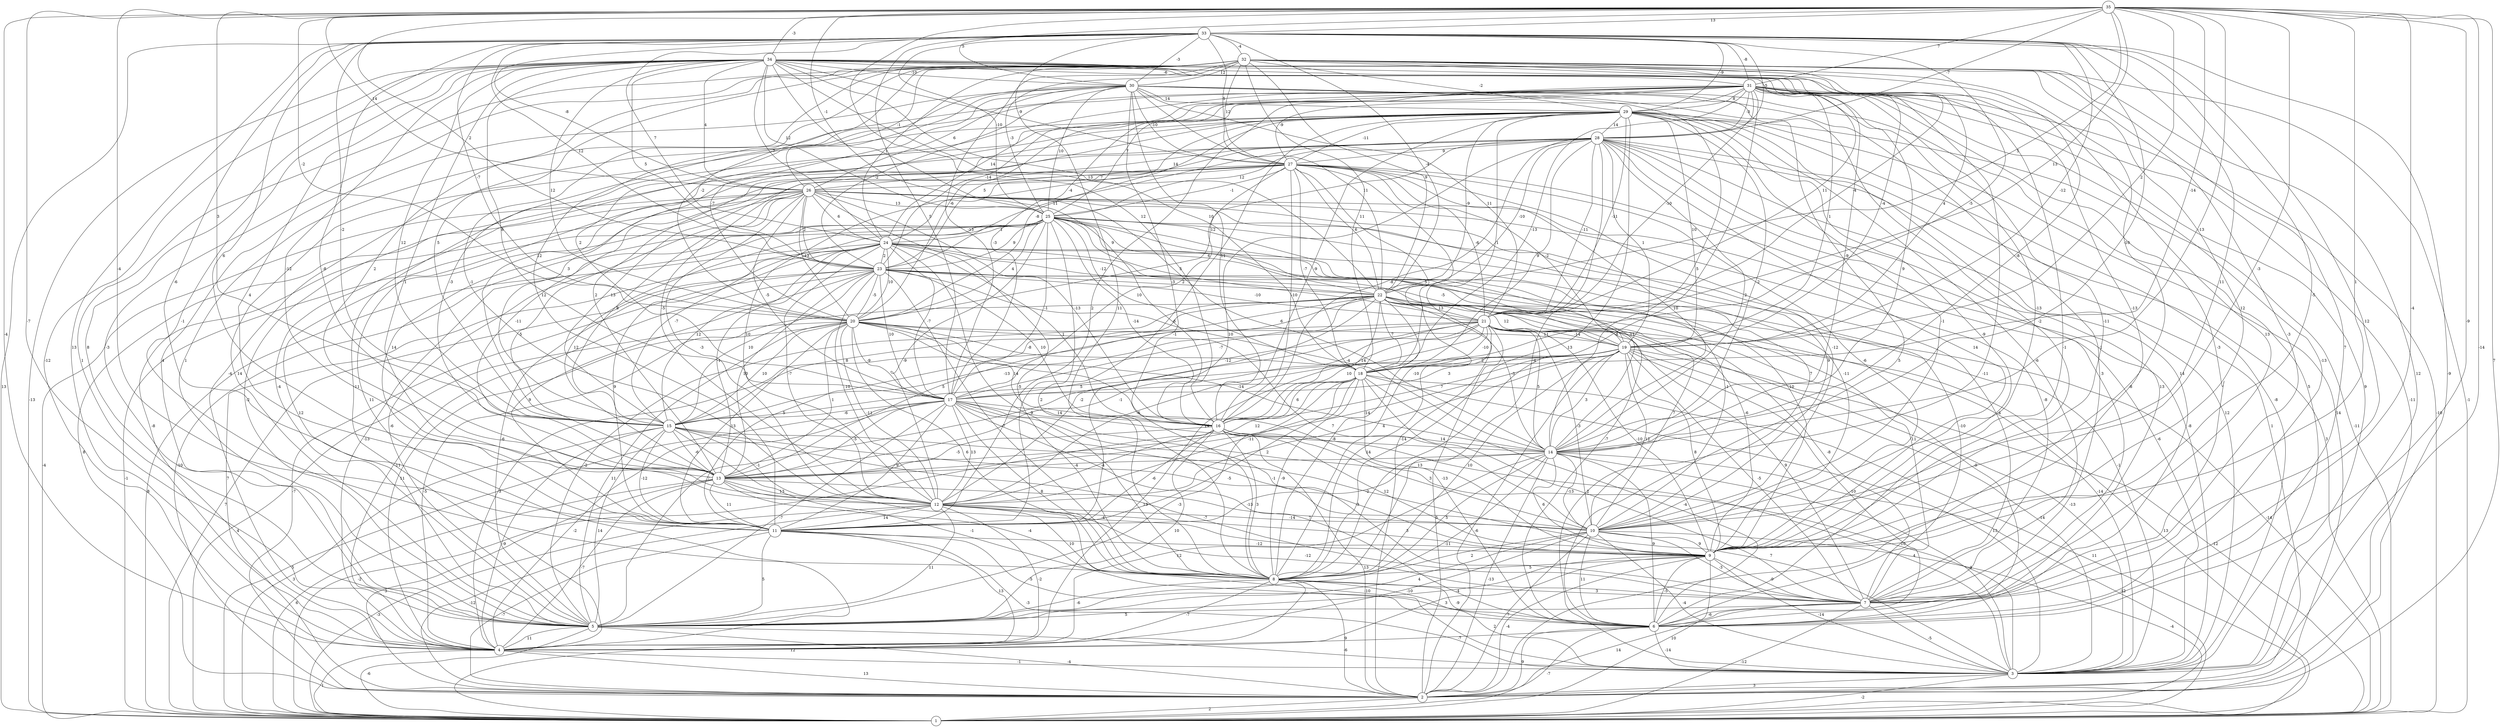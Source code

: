 graph { 
	 fontname="Helvetica,Arial,sans-serif" 
	 node [shape = circle]; 
	 35 -- 2 [label = "7"];
	 35 -- 3 [label = "-14"];
	 35 -- 4 [label = "-4"];
	 35 -- 5 [label = "-7"];
	 35 -- 6 [label = "-9"];
	 35 -- 7 [label = "-4"];
	 35 -- 9 [label = "1"];
	 35 -- 10 [label = "-3"];
	 35 -- 11 [label = "-4"];
	 35 -- 14 [label = "-13"];
	 35 -- 15 [label = "3"];
	 35 -- 16 [label = "12"];
	 35 -- 18 [label = "-14"];
	 35 -- 19 [label = "2"];
	 35 -- 20 [label = "-2"];
	 35 -- 21 [label = "13"];
	 35 -- 22 [label = "5"];
	 35 -- 23 [label = "2"];
	 35 -- 25 [label = "-1"];
	 35 -- 26 [label = "14"];
	 35 -- 28 [label = "-7"];
	 35 -- 30 [label = "5"];
	 35 -- 31 [label = "7"];
	 35 -- 33 [label = "13"];
	 35 -- 34 [label = "-3"];
	 34 -- 1 [label = "-13"];
	 34 -- 3 [label = "-11"];
	 34 -- 4 [label = "-12"];
	 34 -- 5 [label = "8"];
	 34 -- 6 [label = "-1"];
	 34 -- 7 [label = "13"];
	 34 -- 8 [label = "-1"];
	 34 -- 9 [label = "-13"];
	 34 -- 11 [label = "4"];
	 34 -- 12 [label = "1"];
	 34 -- 13 [label = "-12"];
	 34 -- 14 [label = "-9"];
	 34 -- 15 [label = "12"];
	 34 -- 16 [label = "9"];
	 34 -- 17 [label = "8"];
	 34 -- 18 [label = "10"];
	 34 -- 19 [label = "-4"];
	 34 -- 20 [label = "12"];
	 34 -- 21 [label = "11"];
	 34 -- 22 [label = "13"];
	 34 -- 23 [label = "5"];
	 34 -- 24 [label = "-7"];
	 34 -- 25 [label = "12"];
	 34 -- 26 [label = "4"];
	 34 -- 27 [label = "-9"];
	 34 -- 30 [label = "-10"];
	 34 -- 31 [label = "-6"];
	 33 -- 1 [label = "13"];
	 33 -- 2 [label = "-9"];
	 33 -- 4 [label = "13"];
	 33 -- 7 [label = "12"];
	 33 -- 8 [label = "11"];
	 33 -- 9 [label = "-5"];
	 33 -- 10 [label = "11"];
	 33 -- 11 [label = "-6"];
	 33 -- 12 [label = "-8"];
	 33 -- 13 [label = "6"];
	 33 -- 14 [label = "-10"];
	 33 -- 15 [label = "-2"];
	 33 -- 17 [label = "5"];
	 33 -- 18 [label = "-5"];
	 33 -- 19 [label = "-12"];
	 33 -- 20 [label = "-7"];
	 33 -- 22 [label = "-4"];
	 33 -- 23 [label = "12"];
	 33 -- 24 [label = "7"];
	 33 -- 25 [label = "-10"];
	 33 -- 26 [label = "-8"];
	 33 -- 27 [label = "5"];
	 33 -- 28 [label = "-5"];
	 33 -- 29 [label = "-9"];
	 33 -- 30 [label = "-3"];
	 33 -- 31 [label = "-8"];
	 33 -- 32 [label = "-4"];
	 32 -- 1 [label = "-1"];
	 32 -- 2 [label = "-8"];
	 32 -- 3 [label = "12"];
	 32 -- 4 [label = "1"];
	 32 -- 5 [label = "-3"];
	 32 -- 6 [label = "7"];
	 32 -- 7 [label = "-3"];
	 32 -- 9 [label = "12"];
	 32 -- 11 [label = "12"];
	 32 -- 12 [label = "-1"];
	 32 -- 13 [label = "2"];
	 32 -- 14 [label = "-8"];
	 32 -- 15 [label = "5"];
	 32 -- 17 [label = "-13"];
	 32 -- 18 [label = "11"];
	 32 -- 19 [label = "4"];
	 32 -- 20 [label = "-2"];
	 32 -- 21 [label = "-4"];
	 32 -- 22 [label = "9"];
	 32 -- 24 [label = "1"];
	 32 -- 25 [label = "-3"];
	 32 -- 26 [label = "-1"];
	 32 -- 27 [label = "12"];
	 32 -- 29 [label = "-2"];
	 32 -- 30 [label = "12"];
	 31 -- 1 [label = "-10"];
	 31 -- 2 [label = "-11"];
	 31 -- 3 [label = "9"];
	 31 -- 4 [label = "-4"];
	 31 -- 5 [label = "1"];
	 31 -- 6 [label = "-13"];
	 31 -- 7 [label = "-3"];
	 31 -- 8 [label = "8"];
	 31 -- 9 [label = "-11"];
	 31 -- 10 [label = "-13"];
	 31 -- 11 [label = "2"];
	 31 -- 14 [label = "9"];
	 31 -- 15 [label = "12"];
	 31 -- 17 [label = "-3"];
	 31 -- 18 [label = "-13"];
	 31 -- 19 [label = "1"];
	 31 -- 20 [label = "-6"];
	 31 -- 21 [label = "-10"];
	 31 -- 23 [label = "-14"];
	 31 -- 24 [label = "14"];
	 31 -- 25 [label = "7"];
	 31 -- 27 [label = "-9"];
	 31 -- 28 [label = "-3"];
	 31 -- 29 [label = "8"];
	 30 -- 3 [label = "5"];
	 30 -- 5 [label = "4"];
	 30 -- 6 [label = "5"];
	 30 -- 7 [label = "-1"];
	 30 -- 8 [label = "-1"];
	 30 -- 9 [label = "-2"];
	 30 -- 13 [label = "-3"];
	 30 -- 14 [label = "5"];
	 30 -- 16 [label = "11"];
	 30 -- 17 [label = "2"];
	 30 -- 20 [label = "-7"];
	 30 -- 21 [label = "11"];
	 30 -- 22 [label = "11"];
	 30 -- 23 [label = "-2"];
	 30 -- 25 [label = "10"];
	 30 -- 26 [label = "6"];
	 30 -- 27 [label = "-10"];
	 30 -- 29 [label = "14"];
	 29 -- 1 [label = "-11"];
	 29 -- 2 [label = "14"];
	 29 -- 3 [label = "-8"];
	 29 -- 4 [label = "-11"];
	 29 -- 5 [label = "14"];
	 29 -- 6 [label = "14"];
	 29 -- 7 [label = "-6"];
	 29 -- 8 [label = "13"];
	 29 -- 9 [label = "-9"];
	 29 -- 10 [label = "-1"];
	 29 -- 11 [label = "-6"];
	 29 -- 12 [label = "-5"];
	 29 -- 13 [label = "2"];
	 29 -- 14 [label = "-2"];
	 29 -- 15 [label = "3"];
	 29 -- 16 [label = "-9"];
	 29 -- 18 [label = "1"];
	 29 -- 19 [label = "10"];
	 29 -- 20 [label = "-8"];
	 29 -- 21 [label = "-11"];
	 29 -- 22 [label = "-9"];
	 29 -- 23 [label = "5"];
	 29 -- 27 [label = "-11"];
	 29 -- 28 [label = "14"];
	 28 -- 1 [label = "3"];
	 28 -- 2 [label = "1"];
	 28 -- 3 [label = "12"];
	 28 -- 4 [label = "11"];
	 28 -- 5 [label = "-4"];
	 28 -- 6 [label = "13"];
	 28 -- 7 [label = "3"];
	 28 -- 8 [label = "-4"];
	 28 -- 9 [label = "14"];
	 28 -- 11 [label = "10"];
	 28 -- 14 [label = "2"];
	 28 -- 16 [label = "-8"];
	 28 -- 18 [label = "9"];
	 28 -- 19 [label = "1"];
	 28 -- 20 [label = "12"];
	 28 -- 21 [label = "-11"];
	 28 -- 22 [label = "-10"];
	 28 -- 23 [label = "11"];
	 28 -- 24 [label = "-4"];
	 28 -- 25 [label = "12"];
	 28 -- 26 [label = "14"];
	 28 -- 27 [label = "9"];
	 27 -- 2 [label = "-14"];
	 27 -- 3 [label = "-8"];
	 27 -- 5 [label = "-2"];
	 27 -- 8 [label = "-10"];
	 27 -- 9 [label = "-6"];
	 27 -- 10 [label = "-12"];
	 27 -- 11 [label = "14"];
	 27 -- 12 [label = "10"];
	 27 -- 13 [label = "-11"];
	 27 -- 14 [label = "10"];
	 27 -- 15 [label = "13"];
	 27 -- 16 [label = "-10"];
	 27 -- 17 [label = "2"];
	 27 -- 18 [label = "-7"];
	 27 -- 19 [label = "-2"];
	 27 -- 21 [label = "-6"];
	 27 -- 22 [label = "6"];
	 27 -- 25 [label = "-1"];
	 27 -- 26 [label = "7"];
	 26 -- 1 [label = "-4"];
	 26 -- 2 [label = "8"];
	 26 -- 3 [label = "-6"];
	 26 -- 4 [label = "-8"];
	 26 -- 5 [label = "12"];
	 26 -- 7 [label = "-8"];
	 26 -- 8 [label = "-5"];
	 26 -- 9 [label = "-11"];
	 26 -- 10 [label = "9"];
	 26 -- 12 [label = "-3"];
	 26 -- 13 [label = "-5"];
	 26 -- 14 [label = "6"];
	 26 -- 15 [label = "8"];
	 26 -- 16 [label = "-13"];
	 26 -- 17 [label = "-5"];
	 26 -- 20 [label = "-13"];
	 26 -- 23 [label = "2"];
	 26 -- 24 [label = "6"];
	 26 -- 25 [label = "13"];
	 25 -- 1 [label = "-1"];
	 25 -- 2 [label = "-10"];
	 25 -- 4 [label = "-13"];
	 25 -- 5 [label = "-6"];
	 25 -- 6 [label = "-10"];
	 25 -- 7 [label = "-4"];
	 25 -- 8 [label = "2"];
	 25 -- 9 [label = "10"];
	 25 -- 10 [label = "7"];
	 25 -- 12 [label = "-9"];
	 25 -- 13 [label = "12"];
	 25 -- 14 [label = "11"];
	 25 -- 15 [label = "-7"];
	 25 -- 16 [label = "-14"];
	 25 -- 17 [label = "-1"];
	 25 -- 18 [label = "10"];
	 25 -- 19 [label = "5"];
	 25 -- 20 [label = "4"];
	 25 -- 21 [label = "5"];
	 25 -- 22 [label = "6"];
	 25 -- 23 [label = "9"];
	 25 -- 24 [label = "1"];
	 24 -- 1 [label = "8"];
	 24 -- 2 [label = "7"];
	 24 -- 3 [label = "-1"];
	 24 -- 5 [label = "-6"];
	 24 -- 6 [label = "-7"];
	 24 -- 8 [label = "9"];
	 24 -- 10 [label = "-1"];
	 24 -- 11 [label = "9"];
	 24 -- 12 [label = "-7"];
	 24 -- 13 [label = "-1"];
	 24 -- 15 [label = "12"];
	 24 -- 16 [label = "1"];
	 24 -- 17 [label = "-7"];
	 24 -- 19 [label = "-5"];
	 24 -- 20 [label = "10"];
	 24 -- 22 [label = "-12"];
	 24 -- 23 [label = "2"];
	 23 -- 1 [label = "7"];
	 23 -- 2 [label = "-7"];
	 23 -- 4 [label = "-11"];
	 23 -- 7 [label = "11"];
	 23 -- 8 [label = "-7"];
	 23 -- 9 [label = "-6"];
	 23 -- 11 [label = "9"];
	 23 -- 12 [label = "-10"];
	 23 -- 13 [label = "10"];
	 23 -- 14 [label = "-4"];
	 23 -- 15 [label = "10"];
	 23 -- 16 [label = "10"];
	 23 -- 17 [label = "10"];
	 23 -- 20 [label = "-5"];
	 23 -- 21 [label = "-10"];
	 23 -- 22 [label = "-3"];
	 22 -- 1 [label = "-14"];
	 22 -- 3 [label = "-14"];
	 22 -- 4 [label = "11"];
	 22 -- 5 [label = "-2"];
	 22 -- 6 [label = "-9"];
	 22 -- 7 [label = "-8"];
	 22 -- 8 [label = "-8"];
	 22 -- 10 [label = "7"];
	 22 -- 11 [label = "5"];
	 22 -- 12 [label = "-2"];
	 22 -- 13 [label = "5"];
	 22 -- 14 [label = "-3"];
	 22 -- 15 [label = "8"];
	 22 -- 16 [label = "14"];
	 22 -- 17 [label = "-7"];
	 22 -- 18 [label = "7"];
	 22 -- 19 [label = "12"];
	 22 -- 21 [label = "13"];
	 21 -- 1 [label = "13"];
	 21 -- 2 [label = "5"];
	 21 -- 3 [label = "-13"];
	 21 -- 4 [label = "3"];
	 21 -- 5 [label = "7"];
	 21 -- 7 [label = "9"];
	 21 -- 8 [label = "14"];
	 21 -- 9 [label = "-10"];
	 21 -- 10 [label = "-3"];
	 21 -- 12 [label = "-6"];
	 21 -- 13 [label = "-1"];
	 21 -- 14 [label = "5"];
	 21 -- 15 [label = "-13"];
	 21 -- 16 [label = "10"];
	 21 -- 17 [label = "-12"];
	 21 -- 18 [label = "-10"];
	 21 -- 19 [label = "-14"];
	 20 -- 1 [label = "4"];
	 20 -- 4 [label = "-5"];
	 20 -- 5 [label = "11"];
	 20 -- 6 [label = "-13"];
	 20 -- 8 [label = "6"];
	 20 -- 10 [label = "7"];
	 20 -- 11 [label = "-13"];
	 20 -- 12 [label = "-11"];
	 20 -- 13 [label = "1"];
	 20 -- 14 [label = "-14"];
	 20 -- 15 [label = "10"];
	 20 -- 16 [label = "14"];
	 20 -- 17 [label = "-9"];
	 20 -- 18 [label = "-8"];
	 20 -- 19 [label = "11"];
	 19 -- 1 [label = "-12"];
	 19 -- 2 [label = "-6"];
	 19 -- 3 [label = "-14"];
	 19 -- 4 [label = "13"];
	 19 -- 6 [label = "-10"];
	 19 -- 7 [label = "-5"];
	 19 -- 8 [label = "10"];
	 19 -- 9 [label = "8"];
	 19 -- 10 [label = "12"];
	 19 -- 12 [label = "4"];
	 19 -- 13 [label = "-14"];
	 19 -- 14 [label = "3"];
	 19 -- 15 [label = "5"];
	 19 -- 16 [label = "7"];
	 19 -- 17 [label = "3"];
	 19 -- 18 [label = "2"];
	 18 -- 1 [label = "11"];
	 18 -- 3 [label = "13"];
	 18 -- 5 [label = "-3"];
	 18 -- 6 [label = "-4"];
	 18 -- 7 [label = "2"];
	 18 -- 8 [label = "-9"];
	 18 -- 9 [label = "13"];
	 18 -- 11 [label = "2"];
	 18 -- 12 [label = "-11"];
	 18 -- 13 [label = "12"];
	 18 -- 16 [label = "6"];
	 18 -- 17 [label = "7"];
	 17 -- 1 [label = "5"];
	 17 -- 3 [label = "-10"];
	 17 -- 4 [label = "-2"];
	 17 -- 5 [label = "-7"];
	 17 -- 6 [label = "7"];
	 17 -- 7 [label = "-3"];
	 17 -- 8 [label = "8"];
	 17 -- 9 [label = "-1"];
	 17 -- 11 [label = "9"];
	 17 -- 12 [label = "13"];
	 17 -- 13 [label = "-5"];
	 17 -- 14 [label = "14"];
	 17 -- 15 [label = "-6"];
	 17 -- 16 [label = "14"];
	 16 -- 1 [label = "-2"];
	 16 -- 2 [label = "13"];
	 16 -- 3 [label = "4"];
	 16 -- 5 [label = "10"];
	 16 -- 8 [label = "3"];
	 16 -- 9 [label = "12"];
	 16 -- 10 [label = "3"];
	 16 -- 11 [label = "-6"];
	 16 -- 12 [label = "-4"];
	 16 -- 13 [label = "-5"];
	 16 -- 14 [label = "14"];
	 15 -- 1 [label = "3"];
	 15 -- 3 [label = "7"];
	 15 -- 4 [label = "-9"];
	 15 -- 5 [label = "14"];
	 15 -- 6 [label = "-1"];
	 15 -- 7 [label = "-7"];
	 15 -- 10 [label = "-5"];
	 15 -- 11 [label = "-12"];
	 15 -- 12 [label = "-1"];
	 15 -- 13 [label = "-6"];
	 14 -- 1 [label = "-12"];
	 14 -- 2 [label = "-13"];
	 14 -- 3 [label = "-4"];
	 14 -- 4 [label = "12"];
	 14 -- 5 [label = "-11"];
	 14 -- 6 [label = "9"];
	 14 -- 8 [label = "5"];
	 14 -- 9 [label = "6"];
	 14 -- 10 [label = "-13"];
	 14 -- 11 [label = "-2"];
	 14 -- 13 [label = "-4"];
	 13 -- 1 [label = "6"];
	 13 -- 2 [label = "3"];
	 13 -- 4 [label = "-7"];
	 13 -- 8 [label = "-4"];
	 13 -- 9 [label = "-4"];
	 13 -- 10 [label = "-13"];
	 13 -- 11 [label = "11"];
	 13 -- 12 [label = "13"];
	 12 -- 1 [label = "-3"];
	 12 -- 2 [label = "-12"];
	 12 -- 3 [label = "-10"];
	 12 -- 4 [label = "-2"];
	 12 -- 5 [label = "11"];
	 12 -- 7 [label = "-12"];
	 12 -- 8 [label = "10"];
	 12 -- 9 [label = "3"];
	 12 -- 10 [label = "-14"];
	 12 -- 11 [label = "14"];
	 11 -- 2 [label = "-7"];
	 11 -- 3 [label = "-3"];
	 11 -- 4 [label = "13"];
	 11 -- 5 [label = "5"];
	 11 -- 6 [label = "-5"];
	 11 -- 9 [label = "-12"];
	 10 -- 1 [label = "-4"];
	 10 -- 2 [label = "7"];
	 10 -- 3 [label = "-4"];
	 10 -- 4 [label = "-10"];
	 10 -- 5 [label = "4"];
	 10 -- 6 [label = "11"];
	 10 -- 7 [label = "-3"];
	 10 -- 8 [label = "2"];
	 10 -- 9 [label = "9"];
	 9 -- 1 [label = "10"];
	 9 -- 2 [label = "-4"];
	 9 -- 3 [label = "-14"];
	 9 -- 4 [label = "3"];
	 9 -- 5 [label = "-4"];
	 9 -- 6 [label = "-5"];
	 9 -- 7 [label = "-9"];
	 9 -- 8 [label = "5"];
	 8 -- 1 [label = "12"];
	 8 -- 2 [label = "9"];
	 8 -- 3 [label = "2"];
	 8 -- 4 [label = "-7"];
	 8 -- 5 [label = "-6"];
	 8 -- 6 [label = "-9"];
	 8 -- 7 [label = "3"];
	 7 -- 1 [label = "-12"];
	 7 -- 2 [label = "14"];
	 7 -- 3 [label = "-5"];
	 7 -- 5 [label = "5"];
	 7 -- 6 [label = "-6"];
	 6 -- 1 [label = "-7"];
	 6 -- 2 [label = "9"];
	 6 -- 3 [label = "-14"];
	 6 -- 4 [label = "-7"];
	 5 -- 1 [label = "-6"];
	 5 -- 2 [label = "-4"];
	 5 -- 3 [label = "-6"];
	 5 -- 4 [label = "11"];
	 4 -- 1 [label = "1"];
	 4 -- 2 [label = "13"];
	 4 -- 3 [label = "-1"];
	 3 -- 1 [label = "-2"];
	 3 -- 2 [label = "3"];
	 2 -- 1 [label = "2"];
	 1;
	 2;
	 3;
	 4;
	 5;
	 6;
	 7;
	 8;
	 9;
	 10;
	 11;
	 12;
	 13;
	 14;
	 15;
	 16;
	 17;
	 18;
	 19;
	 20;
	 21;
	 22;
	 23;
	 24;
	 25;
	 26;
	 27;
	 28;
	 29;
	 30;
	 31;
	 32;
	 33;
	 34;
	 35;
}
